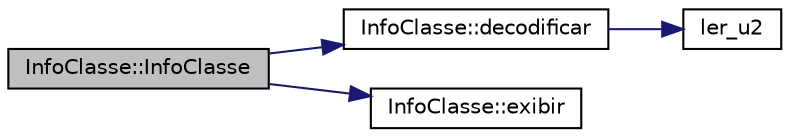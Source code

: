 digraph "InfoClasse::InfoClasse"
{
  edge [fontname="Helvetica",fontsize="10",labelfontname="Helvetica",labelfontsize="10"];
  node [fontname="Helvetica",fontsize="10",shape=record];
  rankdir="LR";
  Node2 [label="InfoClasse::InfoClasse",height=0.2,width=0.4,color="black", fillcolor="grey75", style="filled", fontcolor="black"];
  Node2 -> Node3 [color="midnightblue",fontsize="10",style="solid",fontname="Helvetica"];
  Node3 [label="InfoClasse::decodificar",height=0.2,width=0.4,color="black", fillcolor="white", style="filled",URL="$class_info_classe.html#ae6773422c76337a45401a3437f865549",tooltip="Decodificador do arquivo binário .class para os dados da <<CONSTANT_Class>>, extraindo todos os seus ..."];
  Node3 -> Node4 [color="midnightblue",fontsize="10",style="solid",fontname="Helvetica"];
  Node4 [label="ler_u2",height=0.2,width=0.4,color="black", fillcolor="white", style="filled",URL="$_arquivos_8hpp.html#a03c0b303e6ae10d2faa53a91ca574aa0",tooltip="Leitura de 2 bytes de um arquivo, considerado como binário. "];
  Node2 -> Node5 [color="midnightblue",fontsize="10",style="solid",fontname="Helvetica"];
  Node5 [label="InfoClasse::exibir",height=0.2,width=0.4,color="black", fillcolor="white", style="filled",URL="$class_info_classe.html#a03f11072255fb787feecb1b7285f1718",tooltip="Exibição dos dados da <<CONSTANT_Class>> na saída padrão com controle de tabulação. "];
}
